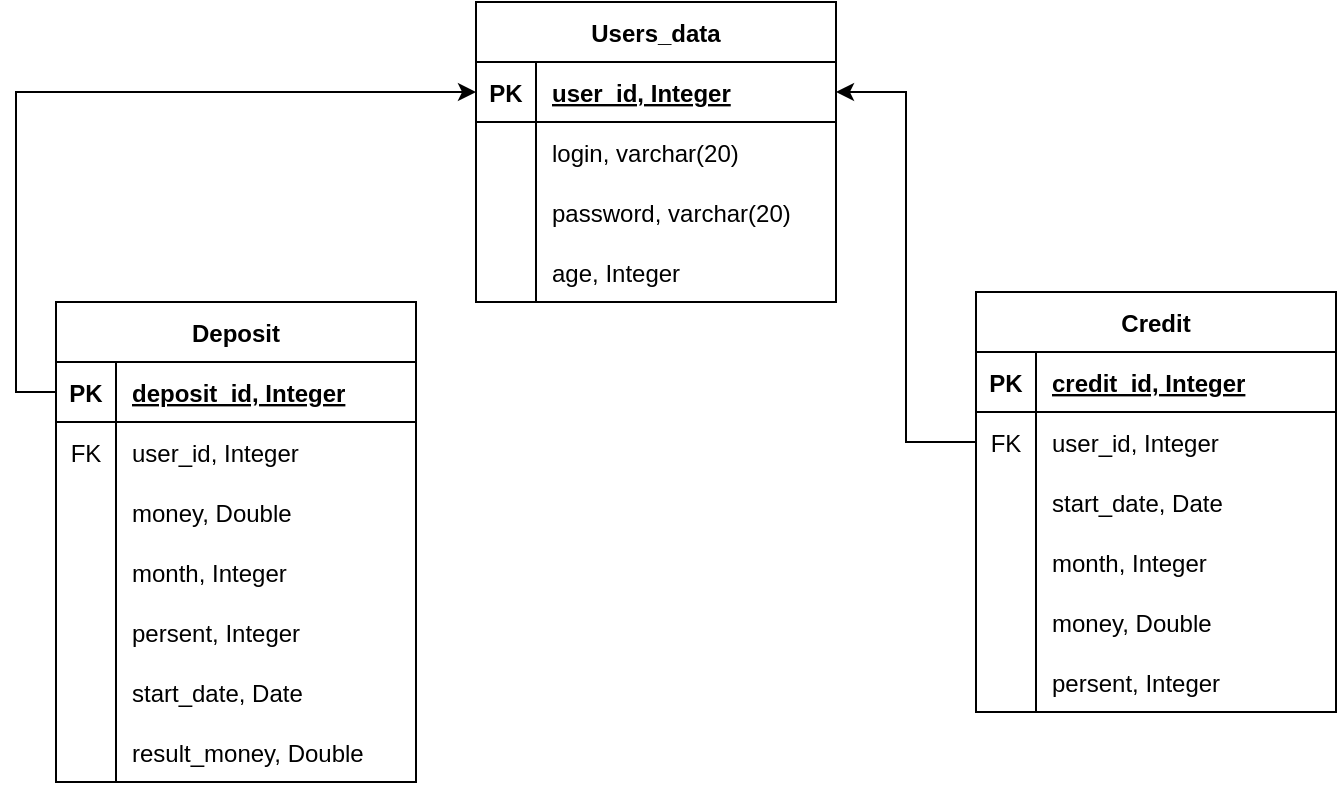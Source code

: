 <mxfile version="20.8.18" type="device"><diagram name="Страница 1" id="08eVdOASH-DXRcW_82T1"><mxGraphModel dx="1050" dy="542" grid="1" gridSize="10" guides="1" tooltips="1" connect="1" arrows="1" fold="1" page="1" pageScale="1" pageWidth="827" pageHeight="1169" math="0" shadow="0"><root><mxCell id="0"/><mxCell id="1" parent="0"/><mxCell id="DZ8dXhTKQe3T90BvhHZ1-1" value="Users_data" style="shape=table;startSize=30;container=1;collapsible=1;childLayout=tableLayout;fixedRows=1;rowLines=0;fontStyle=1;align=center;resizeLast=1;" vertex="1" parent="1"><mxGeometry x="310" y="80" width="180" height="150" as="geometry"/></mxCell><mxCell id="DZ8dXhTKQe3T90BvhHZ1-2" value="" style="shape=tableRow;horizontal=0;startSize=0;swimlaneHead=0;swimlaneBody=0;fillColor=none;collapsible=0;dropTarget=0;points=[[0,0.5],[1,0.5]];portConstraint=eastwest;top=0;left=0;right=0;bottom=1;" vertex="1" parent="DZ8dXhTKQe3T90BvhHZ1-1"><mxGeometry y="30" width="180" height="30" as="geometry"/></mxCell><mxCell id="DZ8dXhTKQe3T90BvhHZ1-3" value="PK" style="shape=partialRectangle;connectable=0;fillColor=none;top=0;left=0;bottom=0;right=0;fontStyle=1;overflow=hidden;" vertex="1" parent="DZ8dXhTKQe3T90BvhHZ1-2"><mxGeometry width="30" height="30" as="geometry"><mxRectangle width="30" height="30" as="alternateBounds"/></mxGeometry></mxCell><mxCell id="DZ8dXhTKQe3T90BvhHZ1-4" value="user_id, Integer" style="shape=partialRectangle;connectable=0;fillColor=none;top=0;left=0;bottom=0;right=0;align=left;spacingLeft=6;fontStyle=5;overflow=hidden;" vertex="1" parent="DZ8dXhTKQe3T90BvhHZ1-2"><mxGeometry x="30" width="150" height="30" as="geometry"><mxRectangle width="150" height="30" as="alternateBounds"/></mxGeometry></mxCell><mxCell id="DZ8dXhTKQe3T90BvhHZ1-5" value="" style="shape=tableRow;horizontal=0;startSize=0;swimlaneHead=0;swimlaneBody=0;fillColor=none;collapsible=0;dropTarget=0;points=[[0,0.5],[1,0.5]];portConstraint=eastwest;top=0;left=0;right=0;bottom=0;" vertex="1" parent="DZ8dXhTKQe3T90BvhHZ1-1"><mxGeometry y="60" width="180" height="30" as="geometry"/></mxCell><mxCell id="DZ8dXhTKQe3T90BvhHZ1-6" value="" style="shape=partialRectangle;connectable=0;fillColor=none;top=0;left=0;bottom=0;right=0;editable=1;overflow=hidden;" vertex="1" parent="DZ8dXhTKQe3T90BvhHZ1-5"><mxGeometry width="30" height="30" as="geometry"><mxRectangle width="30" height="30" as="alternateBounds"/></mxGeometry></mxCell><mxCell id="DZ8dXhTKQe3T90BvhHZ1-7" value="login, varchar(20)" style="shape=partialRectangle;connectable=0;fillColor=none;top=0;left=0;bottom=0;right=0;align=left;spacingLeft=6;overflow=hidden;" vertex="1" parent="DZ8dXhTKQe3T90BvhHZ1-5"><mxGeometry x="30" width="150" height="30" as="geometry"><mxRectangle width="150" height="30" as="alternateBounds"/></mxGeometry></mxCell><mxCell id="DZ8dXhTKQe3T90BvhHZ1-8" value="" style="shape=tableRow;horizontal=0;startSize=0;swimlaneHead=0;swimlaneBody=0;fillColor=none;collapsible=0;dropTarget=0;points=[[0,0.5],[1,0.5]];portConstraint=eastwest;top=0;left=0;right=0;bottom=0;" vertex="1" parent="DZ8dXhTKQe3T90BvhHZ1-1"><mxGeometry y="90" width="180" height="30" as="geometry"/></mxCell><mxCell id="DZ8dXhTKQe3T90BvhHZ1-9" value="" style="shape=partialRectangle;connectable=0;fillColor=none;top=0;left=0;bottom=0;right=0;editable=1;overflow=hidden;" vertex="1" parent="DZ8dXhTKQe3T90BvhHZ1-8"><mxGeometry width="30" height="30" as="geometry"><mxRectangle width="30" height="30" as="alternateBounds"/></mxGeometry></mxCell><mxCell id="DZ8dXhTKQe3T90BvhHZ1-10" value="password, varchar(20)" style="shape=partialRectangle;connectable=0;fillColor=none;top=0;left=0;bottom=0;right=0;align=left;spacingLeft=6;overflow=hidden;" vertex="1" parent="DZ8dXhTKQe3T90BvhHZ1-8"><mxGeometry x="30" width="150" height="30" as="geometry"><mxRectangle width="150" height="30" as="alternateBounds"/></mxGeometry></mxCell><mxCell id="DZ8dXhTKQe3T90BvhHZ1-11" value="" style="shape=tableRow;horizontal=0;startSize=0;swimlaneHead=0;swimlaneBody=0;fillColor=none;collapsible=0;dropTarget=0;points=[[0,0.5],[1,0.5]];portConstraint=eastwest;top=0;left=0;right=0;bottom=0;" vertex="1" parent="DZ8dXhTKQe3T90BvhHZ1-1"><mxGeometry y="120" width="180" height="30" as="geometry"/></mxCell><mxCell id="DZ8dXhTKQe3T90BvhHZ1-12" value="" style="shape=partialRectangle;connectable=0;fillColor=none;top=0;left=0;bottom=0;right=0;editable=1;overflow=hidden;" vertex="1" parent="DZ8dXhTKQe3T90BvhHZ1-11"><mxGeometry width="30" height="30" as="geometry"><mxRectangle width="30" height="30" as="alternateBounds"/></mxGeometry></mxCell><mxCell id="DZ8dXhTKQe3T90BvhHZ1-13" value="age, Integer" style="shape=partialRectangle;connectable=0;fillColor=none;top=0;left=0;bottom=0;right=0;align=left;spacingLeft=6;overflow=hidden;" vertex="1" parent="DZ8dXhTKQe3T90BvhHZ1-11"><mxGeometry x="30" width="150" height="30" as="geometry"><mxRectangle width="150" height="30" as="alternateBounds"/></mxGeometry></mxCell><mxCell id="DZ8dXhTKQe3T90BvhHZ1-14" value="Credit" style="shape=table;startSize=30;container=1;collapsible=1;childLayout=tableLayout;fixedRows=1;rowLines=0;fontStyle=1;align=center;resizeLast=1;" vertex="1" parent="1"><mxGeometry x="560" y="225" width="180" height="210" as="geometry"/></mxCell><mxCell id="DZ8dXhTKQe3T90BvhHZ1-15" value="" style="shape=tableRow;horizontal=0;startSize=0;swimlaneHead=0;swimlaneBody=0;fillColor=none;collapsible=0;dropTarget=0;points=[[0,0.5],[1,0.5]];portConstraint=eastwest;top=0;left=0;right=0;bottom=1;" vertex="1" parent="DZ8dXhTKQe3T90BvhHZ1-14"><mxGeometry y="30" width="180" height="30" as="geometry"/></mxCell><mxCell id="DZ8dXhTKQe3T90BvhHZ1-16" value="PK" style="shape=partialRectangle;connectable=0;fillColor=none;top=0;left=0;bottom=0;right=0;fontStyle=1;overflow=hidden;" vertex="1" parent="DZ8dXhTKQe3T90BvhHZ1-15"><mxGeometry width="30" height="30" as="geometry"><mxRectangle width="30" height="30" as="alternateBounds"/></mxGeometry></mxCell><mxCell id="DZ8dXhTKQe3T90BvhHZ1-17" value="credit_id, Integer" style="shape=partialRectangle;connectable=0;fillColor=none;top=0;left=0;bottom=0;right=0;align=left;spacingLeft=6;fontStyle=5;overflow=hidden;" vertex="1" parent="DZ8dXhTKQe3T90BvhHZ1-15"><mxGeometry x="30" width="150" height="30" as="geometry"><mxRectangle width="150" height="30" as="alternateBounds"/></mxGeometry></mxCell><mxCell id="DZ8dXhTKQe3T90BvhHZ1-18" value="" style="shape=tableRow;horizontal=0;startSize=0;swimlaneHead=0;swimlaneBody=0;fillColor=none;collapsible=0;dropTarget=0;points=[[0,0.5],[1,0.5]];portConstraint=eastwest;top=0;left=0;right=0;bottom=0;" vertex="1" parent="DZ8dXhTKQe3T90BvhHZ1-14"><mxGeometry y="60" width="180" height="30" as="geometry"/></mxCell><mxCell id="DZ8dXhTKQe3T90BvhHZ1-19" value="FK" style="shape=partialRectangle;connectable=0;fillColor=none;top=0;left=0;bottom=0;right=0;editable=1;overflow=hidden;" vertex="1" parent="DZ8dXhTKQe3T90BvhHZ1-18"><mxGeometry width="30" height="30" as="geometry"><mxRectangle width="30" height="30" as="alternateBounds"/></mxGeometry></mxCell><mxCell id="DZ8dXhTKQe3T90BvhHZ1-20" value="user_id, Integer" style="shape=partialRectangle;connectable=0;fillColor=none;top=0;left=0;bottom=0;right=0;align=left;spacingLeft=6;overflow=hidden;" vertex="1" parent="DZ8dXhTKQe3T90BvhHZ1-18"><mxGeometry x="30" width="150" height="30" as="geometry"><mxRectangle width="150" height="30" as="alternateBounds"/></mxGeometry></mxCell><mxCell id="DZ8dXhTKQe3T90BvhHZ1-21" value="" style="shape=tableRow;horizontal=0;startSize=0;swimlaneHead=0;swimlaneBody=0;fillColor=none;collapsible=0;dropTarget=0;points=[[0,0.5],[1,0.5]];portConstraint=eastwest;top=0;left=0;right=0;bottom=0;" vertex="1" parent="DZ8dXhTKQe3T90BvhHZ1-14"><mxGeometry y="90" width="180" height="30" as="geometry"/></mxCell><mxCell id="DZ8dXhTKQe3T90BvhHZ1-22" value="" style="shape=partialRectangle;connectable=0;fillColor=none;top=0;left=0;bottom=0;right=0;editable=1;overflow=hidden;" vertex="1" parent="DZ8dXhTKQe3T90BvhHZ1-21"><mxGeometry width="30" height="30" as="geometry"><mxRectangle width="30" height="30" as="alternateBounds"/></mxGeometry></mxCell><mxCell id="DZ8dXhTKQe3T90BvhHZ1-23" value="start_date, Date" style="shape=partialRectangle;connectable=0;fillColor=none;top=0;left=0;bottom=0;right=0;align=left;spacingLeft=6;overflow=hidden;" vertex="1" parent="DZ8dXhTKQe3T90BvhHZ1-21"><mxGeometry x="30" width="150" height="30" as="geometry"><mxRectangle width="150" height="30" as="alternateBounds"/></mxGeometry></mxCell><mxCell id="DZ8dXhTKQe3T90BvhHZ1-24" value="" style="shape=tableRow;horizontal=0;startSize=0;swimlaneHead=0;swimlaneBody=0;fillColor=none;collapsible=0;dropTarget=0;points=[[0,0.5],[1,0.5]];portConstraint=eastwest;top=0;left=0;right=0;bottom=0;" vertex="1" parent="DZ8dXhTKQe3T90BvhHZ1-14"><mxGeometry y="120" width="180" height="30" as="geometry"/></mxCell><mxCell id="DZ8dXhTKQe3T90BvhHZ1-25" value="" style="shape=partialRectangle;connectable=0;fillColor=none;top=0;left=0;bottom=0;right=0;editable=1;overflow=hidden;" vertex="1" parent="DZ8dXhTKQe3T90BvhHZ1-24"><mxGeometry width="30" height="30" as="geometry"><mxRectangle width="30" height="30" as="alternateBounds"/></mxGeometry></mxCell><mxCell id="DZ8dXhTKQe3T90BvhHZ1-26" value="month, Integer" style="shape=partialRectangle;connectable=0;fillColor=none;top=0;left=0;bottom=0;right=0;align=left;spacingLeft=6;overflow=hidden;" vertex="1" parent="DZ8dXhTKQe3T90BvhHZ1-24"><mxGeometry x="30" width="150" height="30" as="geometry"><mxRectangle width="150" height="30" as="alternateBounds"/></mxGeometry></mxCell><mxCell id="DZ8dXhTKQe3T90BvhHZ1-50" value="" style="shape=tableRow;horizontal=0;startSize=0;swimlaneHead=0;swimlaneBody=0;fillColor=none;collapsible=0;dropTarget=0;points=[[0,0.5],[1,0.5]];portConstraint=eastwest;top=0;left=0;right=0;bottom=0;" vertex="1" parent="DZ8dXhTKQe3T90BvhHZ1-14"><mxGeometry y="150" width="180" height="30" as="geometry"/></mxCell><mxCell id="DZ8dXhTKQe3T90BvhHZ1-51" value="" style="shape=partialRectangle;connectable=0;fillColor=none;top=0;left=0;bottom=0;right=0;editable=1;overflow=hidden;" vertex="1" parent="DZ8dXhTKQe3T90BvhHZ1-50"><mxGeometry width="30" height="30" as="geometry"><mxRectangle width="30" height="30" as="alternateBounds"/></mxGeometry></mxCell><mxCell id="DZ8dXhTKQe3T90BvhHZ1-52" value="money, Double" style="shape=partialRectangle;connectable=0;fillColor=none;top=0;left=0;bottom=0;right=0;align=left;spacingLeft=6;overflow=hidden;" vertex="1" parent="DZ8dXhTKQe3T90BvhHZ1-50"><mxGeometry x="30" width="150" height="30" as="geometry"><mxRectangle width="150" height="30" as="alternateBounds"/></mxGeometry></mxCell><mxCell id="DZ8dXhTKQe3T90BvhHZ1-53" value="" style="shape=tableRow;horizontal=0;startSize=0;swimlaneHead=0;swimlaneBody=0;fillColor=none;collapsible=0;dropTarget=0;points=[[0,0.5],[1,0.5]];portConstraint=eastwest;top=0;left=0;right=0;bottom=0;" vertex="1" parent="DZ8dXhTKQe3T90BvhHZ1-14"><mxGeometry y="180" width="180" height="30" as="geometry"/></mxCell><mxCell id="DZ8dXhTKQe3T90BvhHZ1-54" value="" style="shape=partialRectangle;connectable=0;fillColor=none;top=0;left=0;bottom=0;right=0;editable=1;overflow=hidden;" vertex="1" parent="DZ8dXhTKQe3T90BvhHZ1-53"><mxGeometry width="30" height="30" as="geometry"><mxRectangle width="30" height="30" as="alternateBounds"/></mxGeometry></mxCell><mxCell id="DZ8dXhTKQe3T90BvhHZ1-55" value="persent, Integer" style="shape=partialRectangle;connectable=0;fillColor=none;top=0;left=0;bottom=0;right=0;align=left;spacingLeft=6;overflow=hidden;" vertex="1" parent="DZ8dXhTKQe3T90BvhHZ1-53"><mxGeometry x="30" width="150" height="30" as="geometry"><mxRectangle width="150" height="30" as="alternateBounds"/></mxGeometry></mxCell><mxCell id="DZ8dXhTKQe3T90BvhHZ1-27" value="Deposit" style="shape=table;startSize=30;container=1;collapsible=1;childLayout=tableLayout;fixedRows=1;rowLines=0;fontStyle=1;align=center;resizeLast=1;" vertex="1" parent="1"><mxGeometry x="100" y="230" width="180" height="240" as="geometry"/></mxCell><mxCell id="DZ8dXhTKQe3T90BvhHZ1-28" value="" style="shape=tableRow;horizontal=0;startSize=0;swimlaneHead=0;swimlaneBody=0;fillColor=none;collapsible=0;dropTarget=0;points=[[0,0.5],[1,0.5]];portConstraint=eastwest;top=0;left=0;right=0;bottom=1;" vertex="1" parent="DZ8dXhTKQe3T90BvhHZ1-27"><mxGeometry y="30" width="180" height="30" as="geometry"/></mxCell><mxCell id="DZ8dXhTKQe3T90BvhHZ1-29" value="PK" style="shape=partialRectangle;connectable=0;fillColor=none;top=0;left=0;bottom=0;right=0;fontStyle=1;overflow=hidden;" vertex="1" parent="DZ8dXhTKQe3T90BvhHZ1-28"><mxGeometry width="30" height="30" as="geometry"><mxRectangle width="30" height="30" as="alternateBounds"/></mxGeometry></mxCell><mxCell id="DZ8dXhTKQe3T90BvhHZ1-30" value="deposit_id, Integer" style="shape=partialRectangle;connectable=0;fillColor=none;top=0;left=0;bottom=0;right=0;align=left;spacingLeft=6;fontStyle=5;overflow=hidden;" vertex="1" parent="DZ8dXhTKQe3T90BvhHZ1-28"><mxGeometry x="30" width="150" height="30" as="geometry"><mxRectangle width="150" height="30" as="alternateBounds"/></mxGeometry></mxCell><mxCell id="DZ8dXhTKQe3T90BvhHZ1-31" value="" style="shape=tableRow;horizontal=0;startSize=0;swimlaneHead=0;swimlaneBody=0;fillColor=none;collapsible=0;dropTarget=0;points=[[0,0.5],[1,0.5]];portConstraint=eastwest;top=0;left=0;right=0;bottom=0;" vertex="1" parent="DZ8dXhTKQe3T90BvhHZ1-27"><mxGeometry y="60" width="180" height="30" as="geometry"/></mxCell><mxCell id="DZ8dXhTKQe3T90BvhHZ1-32" value="FK" style="shape=partialRectangle;connectable=0;fillColor=none;top=0;left=0;bottom=0;right=0;editable=1;overflow=hidden;" vertex="1" parent="DZ8dXhTKQe3T90BvhHZ1-31"><mxGeometry width="30" height="30" as="geometry"><mxRectangle width="30" height="30" as="alternateBounds"/></mxGeometry></mxCell><mxCell id="DZ8dXhTKQe3T90BvhHZ1-33" value="user_id, Integer" style="shape=partialRectangle;connectable=0;fillColor=none;top=0;left=0;bottom=0;right=0;align=left;spacingLeft=6;overflow=hidden;" vertex="1" parent="DZ8dXhTKQe3T90BvhHZ1-31"><mxGeometry x="30" width="150" height="30" as="geometry"><mxRectangle width="150" height="30" as="alternateBounds"/></mxGeometry></mxCell><mxCell id="DZ8dXhTKQe3T90BvhHZ1-34" value="" style="shape=tableRow;horizontal=0;startSize=0;swimlaneHead=0;swimlaneBody=0;fillColor=none;collapsible=0;dropTarget=0;points=[[0,0.5],[1,0.5]];portConstraint=eastwest;top=0;left=0;right=0;bottom=0;" vertex="1" parent="DZ8dXhTKQe3T90BvhHZ1-27"><mxGeometry y="90" width="180" height="30" as="geometry"/></mxCell><mxCell id="DZ8dXhTKQe3T90BvhHZ1-35" value="" style="shape=partialRectangle;connectable=0;fillColor=none;top=0;left=0;bottom=0;right=0;editable=1;overflow=hidden;" vertex="1" parent="DZ8dXhTKQe3T90BvhHZ1-34"><mxGeometry width="30" height="30" as="geometry"><mxRectangle width="30" height="30" as="alternateBounds"/></mxGeometry></mxCell><mxCell id="DZ8dXhTKQe3T90BvhHZ1-36" value="money, Double" style="shape=partialRectangle;connectable=0;fillColor=none;top=0;left=0;bottom=0;right=0;align=left;spacingLeft=6;overflow=hidden;" vertex="1" parent="DZ8dXhTKQe3T90BvhHZ1-34"><mxGeometry x="30" width="150" height="30" as="geometry"><mxRectangle width="150" height="30" as="alternateBounds"/></mxGeometry></mxCell><mxCell id="DZ8dXhTKQe3T90BvhHZ1-37" value="" style="shape=tableRow;horizontal=0;startSize=0;swimlaneHead=0;swimlaneBody=0;fillColor=none;collapsible=0;dropTarget=0;points=[[0,0.5],[1,0.5]];portConstraint=eastwest;top=0;left=0;right=0;bottom=0;" vertex="1" parent="DZ8dXhTKQe3T90BvhHZ1-27"><mxGeometry y="120" width="180" height="30" as="geometry"/></mxCell><mxCell id="DZ8dXhTKQe3T90BvhHZ1-38" value="" style="shape=partialRectangle;connectable=0;fillColor=none;top=0;left=0;bottom=0;right=0;editable=1;overflow=hidden;" vertex="1" parent="DZ8dXhTKQe3T90BvhHZ1-37"><mxGeometry width="30" height="30" as="geometry"><mxRectangle width="30" height="30" as="alternateBounds"/></mxGeometry></mxCell><mxCell id="DZ8dXhTKQe3T90BvhHZ1-39" value="month, Integer" style="shape=partialRectangle;connectable=0;fillColor=none;top=0;left=0;bottom=0;right=0;align=left;spacingLeft=6;overflow=hidden;" vertex="1" parent="DZ8dXhTKQe3T90BvhHZ1-37"><mxGeometry x="30" width="150" height="30" as="geometry"><mxRectangle width="150" height="30" as="alternateBounds"/></mxGeometry></mxCell><mxCell id="DZ8dXhTKQe3T90BvhHZ1-40" value="" style="shape=tableRow;horizontal=0;startSize=0;swimlaneHead=0;swimlaneBody=0;fillColor=none;collapsible=0;dropTarget=0;points=[[0,0.5],[1,0.5]];portConstraint=eastwest;top=0;left=0;right=0;bottom=0;" vertex="1" parent="DZ8dXhTKQe3T90BvhHZ1-27"><mxGeometry y="150" width="180" height="30" as="geometry"/></mxCell><mxCell id="DZ8dXhTKQe3T90BvhHZ1-41" value="" style="shape=partialRectangle;connectable=0;fillColor=none;top=0;left=0;bottom=0;right=0;editable=1;overflow=hidden;" vertex="1" parent="DZ8dXhTKQe3T90BvhHZ1-40"><mxGeometry width="30" height="30" as="geometry"><mxRectangle width="30" height="30" as="alternateBounds"/></mxGeometry></mxCell><mxCell id="DZ8dXhTKQe3T90BvhHZ1-42" value="persent, Integer" style="shape=partialRectangle;connectable=0;fillColor=none;top=0;left=0;bottom=0;right=0;align=left;spacingLeft=6;overflow=hidden;" vertex="1" parent="DZ8dXhTKQe3T90BvhHZ1-40"><mxGeometry x="30" width="150" height="30" as="geometry"><mxRectangle width="150" height="30" as="alternateBounds"/></mxGeometry></mxCell><mxCell id="DZ8dXhTKQe3T90BvhHZ1-43" value="" style="shape=tableRow;horizontal=0;startSize=0;swimlaneHead=0;swimlaneBody=0;fillColor=none;collapsible=0;dropTarget=0;points=[[0,0.5],[1,0.5]];portConstraint=eastwest;top=0;left=0;right=0;bottom=0;" vertex="1" parent="DZ8dXhTKQe3T90BvhHZ1-27"><mxGeometry y="180" width="180" height="30" as="geometry"/></mxCell><mxCell id="DZ8dXhTKQe3T90BvhHZ1-44" value="" style="shape=partialRectangle;connectable=0;fillColor=none;top=0;left=0;bottom=0;right=0;editable=1;overflow=hidden;" vertex="1" parent="DZ8dXhTKQe3T90BvhHZ1-43"><mxGeometry width="30" height="30" as="geometry"><mxRectangle width="30" height="30" as="alternateBounds"/></mxGeometry></mxCell><mxCell id="DZ8dXhTKQe3T90BvhHZ1-45" value="start_date, Date" style="shape=partialRectangle;connectable=0;fillColor=none;top=0;left=0;bottom=0;right=0;align=left;spacingLeft=6;overflow=hidden;" vertex="1" parent="DZ8dXhTKQe3T90BvhHZ1-43"><mxGeometry x="30" width="150" height="30" as="geometry"><mxRectangle width="150" height="30" as="alternateBounds"/></mxGeometry></mxCell><mxCell id="DZ8dXhTKQe3T90BvhHZ1-46" value="" style="shape=tableRow;horizontal=0;startSize=0;swimlaneHead=0;swimlaneBody=0;fillColor=none;collapsible=0;dropTarget=0;points=[[0,0.5],[1,0.5]];portConstraint=eastwest;top=0;left=0;right=0;bottom=0;" vertex="1" parent="DZ8dXhTKQe3T90BvhHZ1-27"><mxGeometry y="210" width="180" height="30" as="geometry"/></mxCell><mxCell id="DZ8dXhTKQe3T90BvhHZ1-47" value="" style="shape=partialRectangle;connectable=0;fillColor=none;top=0;left=0;bottom=0;right=0;editable=1;overflow=hidden;" vertex="1" parent="DZ8dXhTKQe3T90BvhHZ1-46"><mxGeometry width="30" height="30" as="geometry"><mxRectangle width="30" height="30" as="alternateBounds"/></mxGeometry></mxCell><mxCell id="DZ8dXhTKQe3T90BvhHZ1-48" value="result_money, Double" style="shape=partialRectangle;connectable=0;fillColor=none;top=0;left=0;bottom=0;right=0;align=left;spacingLeft=6;overflow=hidden;" vertex="1" parent="DZ8dXhTKQe3T90BvhHZ1-46"><mxGeometry x="30" width="150" height="30" as="geometry"><mxRectangle width="150" height="30" as="alternateBounds"/></mxGeometry></mxCell><mxCell id="DZ8dXhTKQe3T90BvhHZ1-49" style="edgeStyle=orthogonalEdgeStyle;rounded=0;orthogonalLoop=1;jettySize=auto;html=1;exitX=0;exitY=0.5;exitDx=0;exitDy=0;entryX=0;entryY=0.5;entryDx=0;entryDy=0;" edge="1" parent="1" source="DZ8dXhTKQe3T90BvhHZ1-28" target="DZ8dXhTKQe3T90BvhHZ1-2"><mxGeometry relative="1" as="geometry"/></mxCell><mxCell id="DZ8dXhTKQe3T90BvhHZ1-56" style="edgeStyle=orthogonalEdgeStyle;rounded=0;orthogonalLoop=1;jettySize=auto;html=1;exitX=0;exitY=0.5;exitDx=0;exitDy=0;entryX=1;entryY=0.5;entryDx=0;entryDy=0;" edge="1" parent="1" source="DZ8dXhTKQe3T90BvhHZ1-18" target="DZ8dXhTKQe3T90BvhHZ1-2"><mxGeometry relative="1" as="geometry"/></mxCell></root></mxGraphModel></diagram></mxfile>